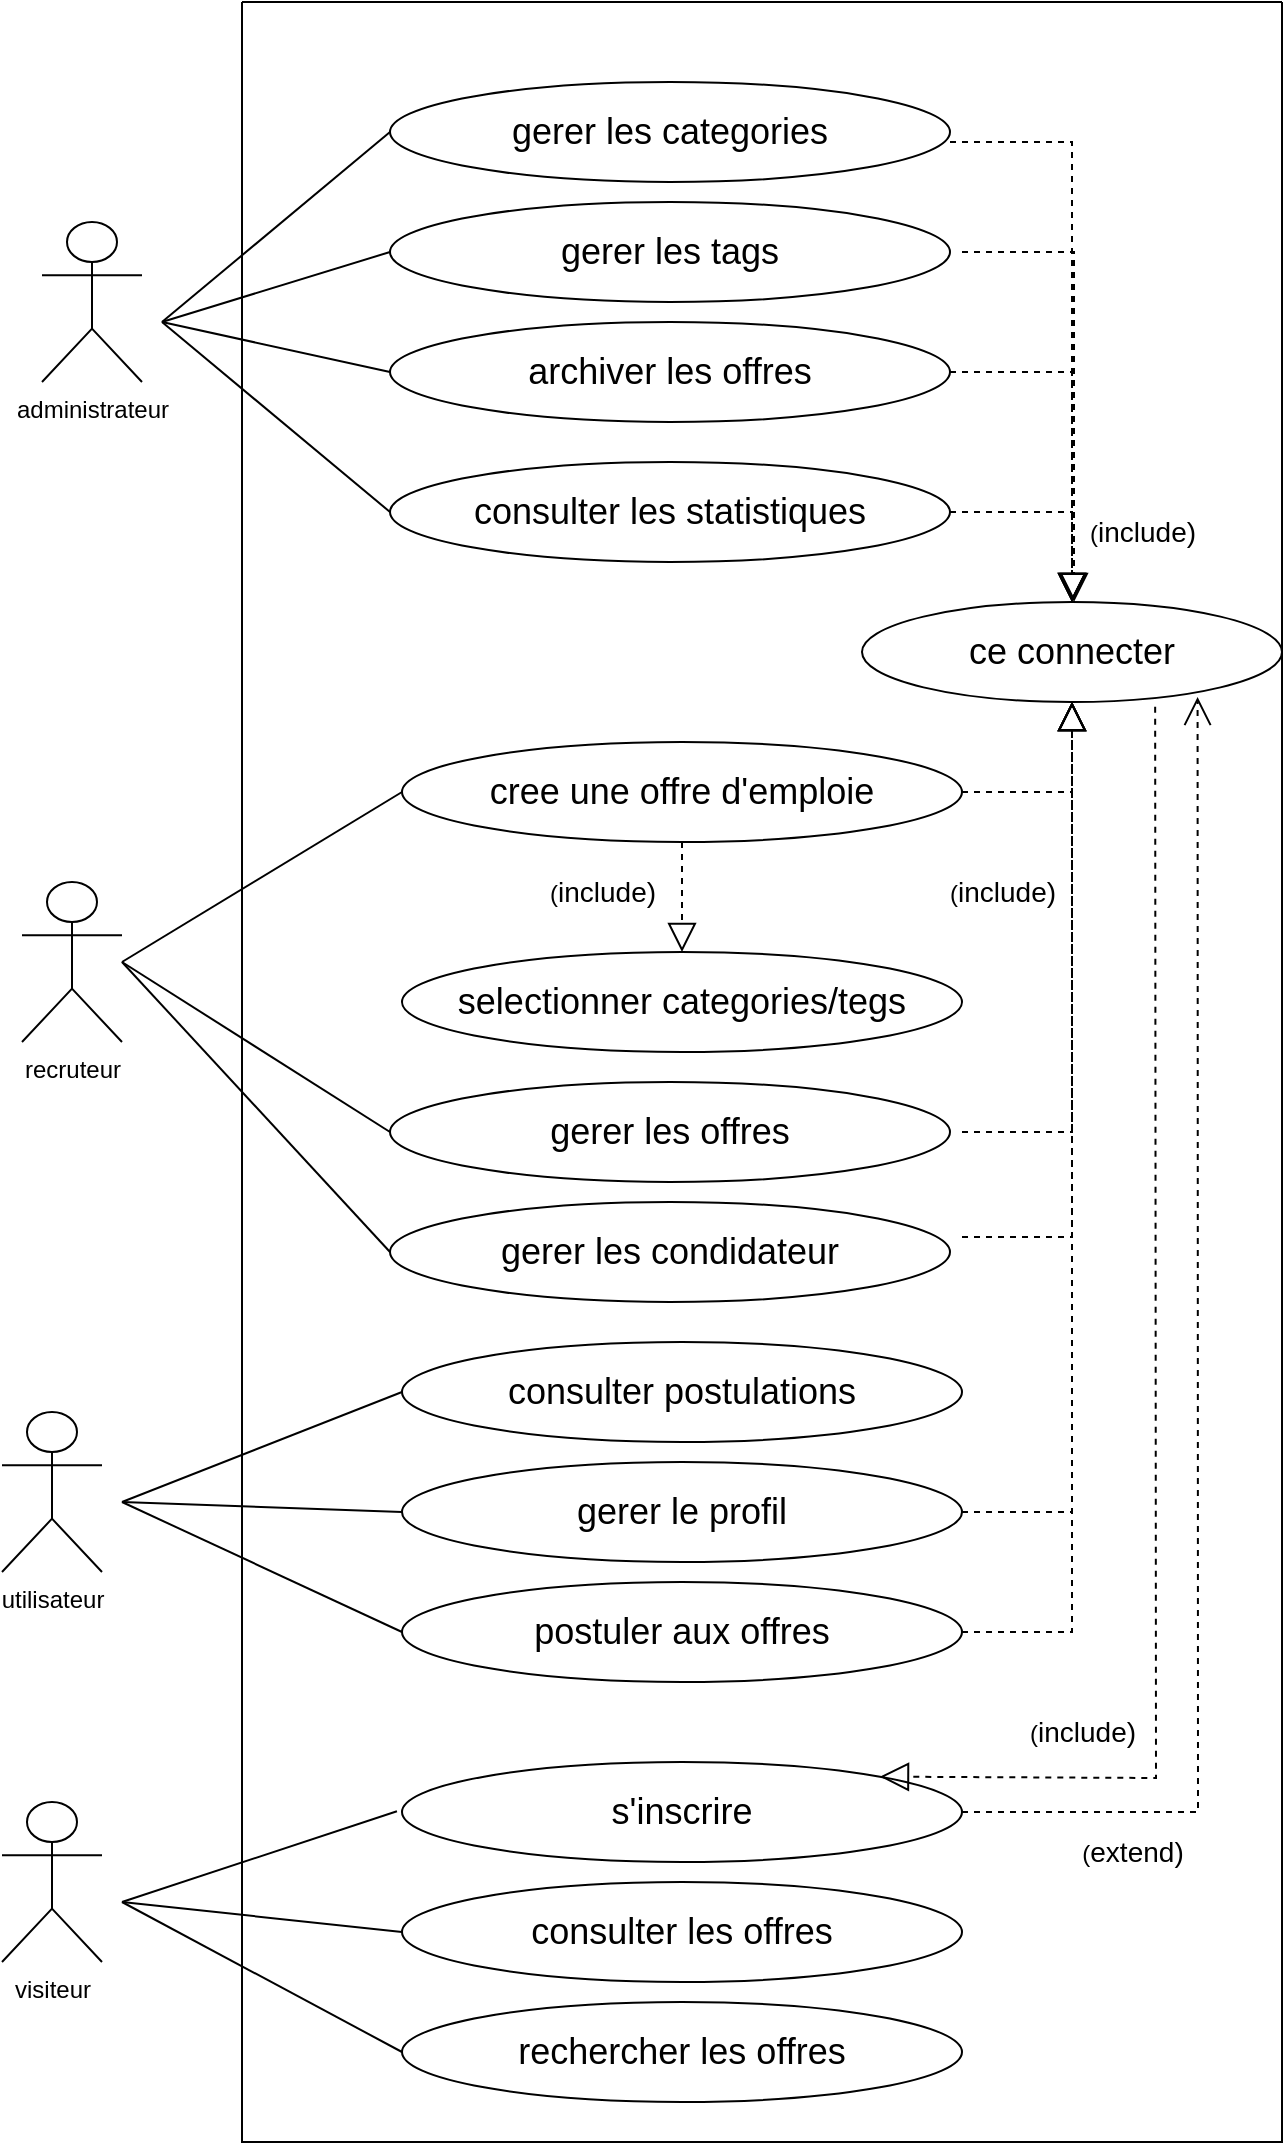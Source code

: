 <mxfile version="26.0.2">
  <diagram id="C5RBs43oDa-KdzZeNtuy" name="Page-1">
    <mxGraphModel dx="2150" dy="883" grid="1" gridSize="10" guides="1" tooltips="1" connect="1" arrows="1" fold="1" page="1" pageScale="1" pageWidth="827" pageHeight="1169" math="0" shadow="0">
      <root>
        <mxCell id="WIyWlLk6GJQsqaUBKTNV-0" />
        <mxCell id="WIyWlLk6GJQsqaUBKTNV-1" parent="WIyWlLk6GJQsqaUBKTNV-0" />
        <mxCell id="s31qBSAKNXmRd7B36Ofu-0" value="" style="swimlane;startSize=0;" parent="WIyWlLk6GJQsqaUBKTNV-1" vertex="1">
          <mxGeometry x="200" y="50" width="520" height="1070" as="geometry">
            <mxRectangle x="200" y="40" width="50" height="40" as="alternateBounds" />
          </mxGeometry>
        </mxCell>
        <mxCell id="s31qBSAKNXmRd7B36Ofu-1" value="&lt;span style=&quot;font-size: 18px;&quot;&gt;consulter les offres&lt;/span&gt;" style="ellipse;whiteSpace=wrap;html=1;" parent="s31qBSAKNXmRd7B36Ofu-0" vertex="1">
          <mxGeometry x="80" y="940" width="280" height="50" as="geometry" />
        </mxCell>
        <mxCell id="s31qBSAKNXmRd7B36Ofu-2" value="&lt;span style=&quot;font-size: 18px;&quot;&gt;rechercher&amp;nbsp;&lt;/span&gt;&lt;span style=&quot;font-size: 18px;&quot;&gt;les offres&lt;/span&gt;" style="ellipse;whiteSpace=wrap;html=1;" parent="s31qBSAKNXmRd7B36Ofu-0" vertex="1">
          <mxGeometry x="80" y="1000" width="280" height="50" as="geometry" />
        </mxCell>
        <mxCell id="s31qBSAKNXmRd7B36Ofu-7" value="&lt;span style=&quot;font-size: 18px;&quot;&gt;gerer les condidateur&lt;/span&gt;" style="ellipse;whiteSpace=wrap;html=1;" parent="s31qBSAKNXmRd7B36Ofu-0" vertex="1">
          <mxGeometry x="74" y="600" width="280" height="50" as="geometry" />
        </mxCell>
        <mxCell id="s31qBSAKNXmRd7B36Ofu-8" value="&lt;span style=&quot;font-size: 18px;&quot;&gt;gerer les offres&lt;/span&gt;" style="ellipse;whiteSpace=wrap;html=1;" parent="s31qBSAKNXmRd7B36Ofu-0" vertex="1">
          <mxGeometry x="74" y="540" width="280" height="50" as="geometry" />
        </mxCell>
        <mxCell id="s31qBSAKNXmRd7B36Ofu-9" value="&lt;span data-lucid-content=&quot;{&amp;quot;t&amp;quot;:&amp;quot;gestion des films&amp;quot;,&amp;quot;m&amp;quot;:[{&amp;quot;s&amp;quot;:0,&amp;quot;n&amp;quot;:&amp;quot;s&amp;quot;,&amp;quot;v&amp;quot;:18.667,&amp;quot;e&amp;quot;:17}]}&quot; data-lucid-type=&quot;application/vnd.lucid.text&quot;&gt;&lt;font style=&quot;font-size: 18px;&quot;&gt;cree une offre d&#39;emploie&lt;/font&gt;&lt;/span&gt;" style="ellipse;whiteSpace=wrap;html=1;" parent="s31qBSAKNXmRd7B36Ofu-0" vertex="1">
          <mxGeometry x="80" y="370" width="280" height="50" as="geometry" />
        </mxCell>
        <mxCell id="s31qBSAKNXmRd7B36Ofu-10" value="" style="endArrow=none;html=1;rounded=0;entryX=0;entryY=0.5;entryDx=0;entryDy=0;" parent="s31qBSAKNXmRd7B36Ofu-0" target="s31qBSAKNXmRd7B36Ofu-8" edge="1">
          <mxGeometry width="50" height="50" relative="1" as="geometry">
            <mxPoint x="-60" y="480" as="sourcePoint" />
            <mxPoint x="220" y="530" as="targetPoint" />
            <Array as="points" />
          </mxGeometry>
        </mxCell>
        <mxCell id="s31qBSAKNXmRd7B36Ofu-11" value="" style="endArrow=none;html=1;rounded=0;entryX=0;entryY=0.5;entryDx=0;entryDy=0;" parent="s31qBSAKNXmRd7B36Ofu-0" target="s31qBSAKNXmRd7B36Ofu-9" edge="1">
          <mxGeometry width="50" height="50" relative="1" as="geometry">
            <mxPoint x="-60" y="480" as="sourcePoint" />
            <mxPoint x="90" y="525" as="targetPoint" />
            <Array as="points" />
          </mxGeometry>
        </mxCell>
        <mxCell id="s31qBSAKNXmRd7B36Ofu-12" value="" style="endArrow=none;html=1;rounded=0;entryX=0;entryY=0.5;entryDx=0;entryDy=0;" parent="s31qBSAKNXmRd7B36Ofu-0" target="s31qBSAKNXmRd7B36Ofu-7" edge="1">
          <mxGeometry width="50" height="50" relative="1" as="geometry">
            <mxPoint x="-60" y="480" as="sourcePoint" />
            <mxPoint x="90" y="525" as="targetPoint" />
            <Array as="points" />
          </mxGeometry>
        </mxCell>
        <mxCell id="s31qBSAKNXmRd7B36Ofu-4" value="&lt;span style=&quot;font-size: 18px;&quot;&gt;postuler aux offres&lt;/span&gt;" style="ellipse;whiteSpace=wrap;html=1;" parent="s31qBSAKNXmRd7B36Ofu-0" vertex="1">
          <mxGeometry x="80" y="790" width="280" height="50" as="geometry" />
        </mxCell>
        <mxCell id="s31qBSAKNXmRd7B36Ofu-5" value="&lt;span style=&quot;font-size: 18px;&quot;&gt;gerer le profil&lt;/span&gt;" style="ellipse;whiteSpace=wrap;html=1;" parent="s31qBSAKNXmRd7B36Ofu-0" vertex="1">
          <mxGeometry x="80" y="730" width="280" height="50" as="geometry" />
        </mxCell>
        <mxCell id="s31qBSAKNXmRd7B36Ofu-6" value="&lt;span style=&quot;font-size: 18px;&quot;&gt;consulter postulations&lt;/span&gt;" style="ellipse;whiteSpace=wrap;html=1;" parent="s31qBSAKNXmRd7B36Ofu-0" vertex="1">
          <mxGeometry x="80" y="670" width="280" height="50" as="geometry" />
        </mxCell>
        <mxCell id="s31qBSAKNXmRd7B36Ofu-33" value="" style="endArrow=none;html=1;rounded=0;entryX=0;entryY=0.5;entryDx=0;entryDy=0;" parent="s31qBSAKNXmRd7B36Ofu-0" target="s31qBSAKNXmRd7B36Ofu-4" edge="1">
          <mxGeometry width="50" height="50" relative="1" as="geometry">
            <mxPoint x="-60" y="750" as="sourcePoint" />
            <mxPoint x="220" y="760" as="targetPoint" />
            <Array as="points" />
          </mxGeometry>
        </mxCell>
        <mxCell id="s31qBSAKNXmRd7B36Ofu-35" value="" style="endArrow=none;html=1;rounded=0;entryX=0;entryY=0.5;entryDx=0;entryDy=0;" parent="s31qBSAKNXmRd7B36Ofu-0" target="s31qBSAKNXmRd7B36Ofu-6" edge="1">
          <mxGeometry width="50" height="50" relative="1" as="geometry">
            <mxPoint x="-60" y="750" as="sourcePoint" />
            <mxPoint x="90" y="695" as="targetPoint" />
            <Array as="points" />
          </mxGeometry>
        </mxCell>
        <mxCell id="s31qBSAKNXmRd7B36Ofu-43" value="&lt;span style=&quot;font-size: 18px;&quot;&gt;s&#39;inscrire&lt;/span&gt;" style="ellipse;whiteSpace=wrap;html=1;" parent="s31qBSAKNXmRd7B36Ofu-0" vertex="1">
          <mxGeometry x="80" y="880" width="280" height="50" as="geometry" />
        </mxCell>
        <mxCell id="s31qBSAKNXmRd7B36Ofu-45" value="&lt;span style=&quot;font-size: 18px;&quot;&gt;archiver les offres&lt;/span&gt;" style="ellipse;whiteSpace=wrap;html=1;" parent="s31qBSAKNXmRd7B36Ofu-0" vertex="1">
          <mxGeometry x="74" y="160" width="280" height="50" as="geometry" />
        </mxCell>
        <mxCell id="s31qBSAKNXmRd7B36Ofu-46" value="&lt;span style=&quot;font-size: 18px;&quot;&gt;gerer les tags&lt;/span&gt;" style="ellipse;whiteSpace=wrap;html=1;" parent="s31qBSAKNXmRd7B36Ofu-0" vertex="1">
          <mxGeometry x="74" y="100" width="280" height="50" as="geometry" />
        </mxCell>
        <mxCell id="s31qBSAKNXmRd7B36Ofu-47" value="&lt;span data-lucid-content=&quot;{&amp;quot;t&amp;quot;:&amp;quot;gestion des films&amp;quot;,&amp;quot;m&amp;quot;:[{&amp;quot;s&amp;quot;:0,&amp;quot;n&amp;quot;:&amp;quot;s&amp;quot;,&amp;quot;v&amp;quot;:18.667,&amp;quot;e&amp;quot;:17}]}&quot; data-lucid-type=&quot;application/vnd.lucid.text&quot;&gt;&lt;font style=&quot;font-size: 18px;&quot;&gt;gerer les categories&lt;/font&gt;&lt;/span&gt;" style="ellipse;whiteSpace=wrap;html=1;" parent="s31qBSAKNXmRd7B36Ofu-0" vertex="1">
          <mxGeometry x="74" y="40" width="280" height="50" as="geometry" />
        </mxCell>
        <mxCell id="s31qBSAKNXmRd7B36Ofu-48" value="&lt;span style=&quot;font-size: 18px;&quot;&gt;consulter les statistiques&lt;/span&gt;" style="ellipse;whiteSpace=wrap;html=1;" parent="s31qBSAKNXmRd7B36Ofu-0" vertex="1">
          <mxGeometry x="74" y="230" width="280" height="50" as="geometry" />
        </mxCell>
        <mxCell id="s31qBSAKNXmRd7B36Ofu-49" value="&lt;span style=&quot;font-size: 18px;&quot;&gt;selectionner categories/tegs&lt;/span&gt;" style="ellipse;whiteSpace=wrap;html=1;" parent="s31qBSAKNXmRd7B36Ofu-0" vertex="1">
          <mxGeometry x="80" y="475" width="280" height="50" as="geometry" />
        </mxCell>
        <mxCell id="s31qBSAKNXmRd7B36Ofu-50" value="&lt;span data-lucid-content=&quot;{&amp;quot;t&amp;quot;:&amp;quot;gestion des films&amp;quot;,&amp;quot;m&amp;quot;:[{&amp;quot;s&amp;quot;:0,&amp;quot;n&amp;quot;:&amp;quot;s&amp;quot;,&amp;quot;v&amp;quot;:18.667,&amp;quot;e&amp;quot;:17}]}&quot; data-lucid-type=&quot;application/vnd.lucid.text&quot;&gt;&lt;font style=&quot;font-size: 18px;&quot;&gt;ce connecter&lt;/font&gt;&lt;/span&gt;" style="ellipse;whiteSpace=wrap;html=1;" parent="s31qBSAKNXmRd7B36Ofu-0" vertex="1">
          <mxGeometry x="310" y="300" width="210" height="50" as="geometry" />
        </mxCell>
        <mxCell id="s31qBSAKNXmRd7B36Ofu-51" value="" style="endArrow=none;html=1;rounded=0;entryX=0;entryY=0.5;entryDx=0;entryDy=0;" parent="s31qBSAKNXmRd7B36Ofu-0" edge="1">
          <mxGeometry width="50" height="50" relative="1" as="geometry">
            <mxPoint x="-40" y="160" as="sourcePoint" />
            <mxPoint x="74" y="65" as="targetPoint" />
            <Array as="points" />
          </mxGeometry>
        </mxCell>
        <mxCell id="s31qBSAKNXmRd7B36Ofu-52" value="" style="endArrow=none;html=1;rounded=0;entryX=0;entryY=0.5;entryDx=0;entryDy=0;" parent="s31qBSAKNXmRd7B36Ofu-0" edge="1">
          <mxGeometry width="50" height="50" relative="1" as="geometry">
            <mxPoint x="-40" y="160" as="sourcePoint" />
            <mxPoint x="74" y="255" as="targetPoint" />
            <Array as="points" />
          </mxGeometry>
        </mxCell>
        <mxCell id="s31qBSAKNXmRd7B36Ofu-53" value="" style="endArrow=none;html=1;rounded=0;entryX=0;entryY=0.5;entryDx=0;entryDy=0;" parent="s31qBSAKNXmRd7B36Ofu-0" target="s31qBSAKNXmRd7B36Ofu-45" edge="1">
          <mxGeometry width="50" height="50" relative="1" as="geometry">
            <mxPoint x="-40" y="160" as="sourcePoint" />
            <mxPoint x="84" y="265" as="targetPoint" />
            <Array as="points" />
          </mxGeometry>
        </mxCell>
        <mxCell id="s31qBSAKNXmRd7B36Ofu-54" value="" style="endArrow=none;html=1;rounded=0;entryX=0;entryY=0.5;entryDx=0;entryDy=0;" parent="s31qBSAKNXmRd7B36Ofu-0" target="s31qBSAKNXmRd7B36Ofu-46" edge="1">
          <mxGeometry width="50" height="50" relative="1" as="geometry">
            <mxPoint x="-40" y="160" as="sourcePoint" />
            <mxPoint x="84" y="195" as="targetPoint" />
            <Array as="points" />
          </mxGeometry>
        </mxCell>
        <mxCell id="s31qBSAKNXmRd7B36Ofu-66" value="" style="endArrow=open;endSize=12;dashed=1;html=1;rounded=0;exitX=1;exitY=0.5;exitDx=0;exitDy=0;entryX=0.799;entryY=0.949;entryDx=0;entryDy=0;entryPerimeter=0;" parent="s31qBSAKNXmRd7B36Ofu-0" source="s31qBSAKNXmRd7B36Ofu-43" target="s31qBSAKNXmRd7B36Ofu-50" edge="1">
          <mxGeometry width="160" relative="1" as="geometry">
            <mxPoint x="330" y="680" as="sourcePoint" />
            <mxPoint x="490" y="680" as="targetPoint" />
            <Array as="points">
              <mxPoint x="478" y="905" />
            </Array>
          </mxGeometry>
        </mxCell>
        <mxCell id="s31qBSAKNXmRd7B36Ofu-75" value="(&lt;span style=&quot;font-size: 14px;&quot;&gt;include)&lt;/span&gt;" style="text;html=1;align=center;verticalAlign=middle;resizable=0;points=[];autosize=1;strokeColor=none;fillColor=none;" parent="s31qBSAKNXmRd7B36Ofu-0" vertex="1">
          <mxGeometry x="380" y="850" width="80" height="30" as="geometry" />
        </mxCell>
        <mxCell id="s31qBSAKNXmRd7B36Ofu-78" value="(&lt;span style=&quot;font-size: 14px;&quot;&gt;extend&lt;/span&gt;&lt;span style=&quot;font-size: 14px;&quot;&gt;)&lt;/span&gt;" style="text;html=1;align=center;verticalAlign=middle;resizable=0;points=[];autosize=1;strokeColor=none;fillColor=none;" parent="s31qBSAKNXmRd7B36Ofu-0" vertex="1">
          <mxGeometry x="410" y="910" width="70" height="30" as="geometry" />
        </mxCell>
        <mxCell id="pxymAM-Tiz4OLTKwydcJ-0" value="" style="endArrow=block;dashed=1;endFill=0;endSize=12;html=1;rounded=0;entryX=1;entryY=0;entryDx=0;entryDy=0;exitX=0.698;exitY=1.047;exitDx=0;exitDy=0;exitPerimeter=0;" edge="1" parent="s31qBSAKNXmRd7B36Ofu-0" source="s31qBSAKNXmRd7B36Ofu-50" target="s31qBSAKNXmRd7B36Ofu-43">
          <mxGeometry width="160" relative="1" as="geometry">
            <mxPoint x="130" y="590" as="sourcePoint" />
            <mxPoint x="290" y="590" as="targetPoint" />
            <Array as="points">
              <mxPoint x="457" y="888" />
            </Array>
          </mxGeometry>
        </mxCell>
        <mxCell id="pxymAM-Tiz4OLTKwydcJ-4" value="" style="endArrow=block;dashed=1;endFill=0;endSize=12;html=1;rounded=0;exitX=0.5;exitY=1;exitDx=0;exitDy=0;entryX=0.5;entryY=0;entryDx=0;entryDy=0;" edge="1" parent="s31qBSAKNXmRd7B36Ofu-0" source="s31qBSAKNXmRd7B36Ofu-9" target="s31qBSAKNXmRd7B36Ofu-49">
          <mxGeometry width="160" relative="1" as="geometry">
            <mxPoint x="560" y="430" as="sourcePoint" />
            <mxPoint x="720" y="430" as="targetPoint" />
          </mxGeometry>
        </mxCell>
        <mxCell id="pxymAM-Tiz4OLTKwydcJ-5" value="(&lt;span style=&quot;font-size: 14px;&quot;&gt;include)&lt;/span&gt;" style="text;html=1;align=center;verticalAlign=middle;resizable=0;points=[];autosize=1;strokeColor=none;fillColor=none;" vertex="1" parent="s31qBSAKNXmRd7B36Ofu-0">
          <mxGeometry x="140" y="430" width="80" height="30" as="geometry" />
        </mxCell>
        <mxCell id="pxymAM-Tiz4OLTKwydcJ-6" value="" style="endArrow=block;dashed=1;endFill=0;endSize=12;html=1;rounded=0;entryX=0.5;entryY=1;entryDx=0;entryDy=0;exitX=1;exitY=0.5;exitDx=0;exitDy=0;" edge="1" parent="s31qBSAKNXmRd7B36Ofu-0" source="s31qBSAKNXmRd7B36Ofu-4" target="s31qBSAKNXmRd7B36Ofu-50">
          <mxGeometry width="160" relative="1" as="geometry">
            <mxPoint x="450" y="760" as="sourcePoint" />
            <mxPoint x="610" y="760" as="targetPoint" />
            <Array as="points">
              <mxPoint x="415" y="815" />
            </Array>
          </mxGeometry>
        </mxCell>
        <mxCell id="pxymAM-Tiz4OLTKwydcJ-8" value="" style="endArrow=block;dashed=1;endFill=0;endSize=12;html=1;rounded=0;exitX=1;exitY=0.5;exitDx=0;exitDy=0;" edge="1" parent="s31qBSAKNXmRd7B36Ofu-0">
          <mxGeometry width="160" relative="1" as="geometry">
            <mxPoint x="360" y="755" as="sourcePoint" />
            <mxPoint x="415" y="350" as="targetPoint" />
            <Array as="points">
              <mxPoint x="415" y="755" />
            </Array>
          </mxGeometry>
        </mxCell>
        <mxCell id="pxymAM-Tiz4OLTKwydcJ-9" value="" style="endArrow=block;dashed=1;endFill=0;endSize=12;html=1;rounded=0;exitX=1;exitY=0.5;exitDx=0;exitDy=0;" edge="1" parent="s31qBSAKNXmRd7B36Ofu-0">
          <mxGeometry width="160" relative="1" as="geometry">
            <mxPoint x="360" y="617.5" as="sourcePoint" />
            <mxPoint x="415" y="350" as="targetPoint" />
            <Array as="points">
              <mxPoint x="415" y="617.5" />
            </Array>
          </mxGeometry>
        </mxCell>
        <mxCell id="pxymAM-Tiz4OLTKwydcJ-10" value="" style="endArrow=block;dashed=1;endFill=0;endSize=12;html=1;rounded=0;exitX=1;exitY=0.5;exitDx=0;exitDy=0;" edge="1" parent="s31qBSAKNXmRd7B36Ofu-0">
          <mxGeometry width="160" relative="1" as="geometry">
            <mxPoint x="360" y="565" as="sourcePoint" />
            <mxPoint x="415" y="350" as="targetPoint" />
            <Array as="points">
              <mxPoint x="415" y="565" />
            </Array>
          </mxGeometry>
        </mxCell>
        <mxCell id="pxymAM-Tiz4OLTKwydcJ-11" value="" style="endArrow=block;dashed=1;endFill=0;endSize=12;html=1;rounded=0;exitX=1;exitY=0.5;exitDx=0;exitDy=0;" edge="1" parent="s31qBSAKNXmRd7B36Ofu-0">
          <mxGeometry width="160" relative="1" as="geometry">
            <mxPoint x="360" y="395" as="sourcePoint" />
            <mxPoint x="415" y="350" as="targetPoint" />
            <Array as="points">
              <mxPoint x="415" y="395" />
            </Array>
          </mxGeometry>
        </mxCell>
        <mxCell id="pxymAM-Tiz4OLTKwydcJ-12" value="(&lt;span style=&quot;font-size: 14px;&quot;&gt;include)&lt;/span&gt;" style="text;html=1;align=center;verticalAlign=middle;resizable=0;points=[];autosize=1;strokeColor=none;fillColor=none;" vertex="1" parent="s31qBSAKNXmRd7B36Ofu-0">
          <mxGeometry x="340" y="430" width="80" height="30" as="geometry" />
        </mxCell>
        <mxCell id="pxymAM-Tiz4OLTKwydcJ-13" value="" style="endArrow=block;dashed=1;endFill=0;endSize=12;html=1;rounded=0;exitX=1;exitY=0.5;exitDx=0;exitDy=0;entryX=0.5;entryY=0;entryDx=0;entryDy=0;" edge="1" parent="s31qBSAKNXmRd7B36Ofu-0" source="s31qBSAKNXmRd7B36Ofu-48" target="s31qBSAKNXmRd7B36Ofu-50">
          <mxGeometry width="160" relative="1" as="geometry">
            <mxPoint x="450" y="190" as="sourcePoint" />
            <mxPoint x="610" y="190" as="targetPoint" />
            <Array as="points">
              <mxPoint x="415" y="255" />
            </Array>
          </mxGeometry>
        </mxCell>
        <mxCell id="pxymAM-Tiz4OLTKwydcJ-14" value="" style="endArrow=block;dashed=1;endFill=0;endSize=12;html=1;rounded=0;exitX=1;exitY=0.5;exitDx=0;exitDy=0;" edge="1" parent="s31qBSAKNXmRd7B36Ofu-0">
          <mxGeometry width="160" relative="1" as="geometry">
            <mxPoint x="354" y="185" as="sourcePoint" />
            <mxPoint x="415" y="300" as="targetPoint" />
            <Array as="points">
              <mxPoint x="415" y="185" />
            </Array>
          </mxGeometry>
        </mxCell>
        <mxCell id="pxymAM-Tiz4OLTKwydcJ-16" value="" style="endArrow=block;dashed=1;endFill=0;endSize=12;html=1;rounded=0;exitX=1;exitY=0.5;exitDx=0;exitDy=0;" edge="1" parent="s31qBSAKNXmRd7B36Ofu-0">
          <mxGeometry width="160" relative="1" as="geometry">
            <mxPoint x="360.0" y="125" as="sourcePoint" />
            <mxPoint x="416" y="300" as="targetPoint" />
            <Array as="points">
              <mxPoint x="416" y="125" />
            </Array>
          </mxGeometry>
        </mxCell>
        <mxCell id="pxymAM-Tiz4OLTKwydcJ-17" value="" style="endArrow=block;dashed=1;endFill=0;endSize=12;html=1;rounded=0;exitX=1;exitY=0.5;exitDx=0;exitDy=0;" edge="1" parent="s31qBSAKNXmRd7B36Ofu-0">
          <mxGeometry width="160" relative="1" as="geometry">
            <mxPoint x="354" y="70" as="sourcePoint" />
            <mxPoint x="415" y="300" as="targetPoint" />
            <Array as="points">
              <mxPoint x="415" y="70" />
            </Array>
          </mxGeometry>
        </mxCell>
        <mxCell id="pxymAM-Tiz4OLTKwydcJ-59" value="(&lt;span style=&quot;font-size: 14px;&quot;&gt;include)&lt;/span&gt;" style="text;html=1;align=center;verticalAlign=middle;resizable=0;points=[];autosize=1;strokeColor=none;fillColor=none;" vertex="1" parent="s31qBSAKNXmRd7B36Ofu-0">
          <mxGeometry x="410" y="250" width="80" height="30" as="geometry" />
        </mxCell>
        <mxCell id="s31qBSAKNXmRd7B36Ofu-31" value="visiteur" style="shape=umlActor;verticalLabelPosition=bottom;verticalAlign=top;html=1;outlineConnect=0;" parent="WIyWlLk6GJQsqaUBKTNV-1" vertex="1">
          <mxGeometry x="80" y="950" width="50" height="80" as="geometry" />
        </mxCell>
        <mxCell id="s31qBSAKNXmRd7B36Ofu-37" value="" style="endArrow=none;html=1;rounded=0;entryX=0;entryY=0.5;entryDx=0;entryDy=0;" parent="WIyWlLk6GJQsqaUBKTNV-1" target="s31qBSAKNXmRd7B36Ofu-1" edge="1">
          <mxGeometry width="50" height="50" relative="1" as="geometry">
            <mxPoint x="140" y="1000" as="sourcePoint" />
            <mxPoint x="290" y="885" as="targetPoint" />
            <Array as="points" />
          </mxGeometry>
        </mxCell>
        <mxCell id="s31qBSAKNXmRd7B36Ofu-38" value="" style="endArrow=none;html=1;rounded=0;entryX=0;entryY=0.5;entryDx=0;entryDy=0;" parent="WIyWlLk6GJQsqaUBKTNV-1" target="s31qBSAKNXmRd7B36Ofu-2" edge="1">
          <mxGeometry width="50" height="50" relative="1" as="geometry">
            <mxPoint x="140" y="1000" as="sourcePoint" />
            <mxPoint x="290" y="995" as="targetPoint" />
            <Array as="points" />
          </mxGeometry>
        </mxCell>
        <mxCell id="s31qBSAKNXmRd7B36Ofu-39" value="administrateur" style="shape=umlActor;verticalLabelPosition=bottom;verticalAlign=top;html=1;outlineConnect=0;" parent="WIyWlLk6GJQsqaUBKTNV-1" vertex="1">
          <mxGeometry x="100" y="160" width="50" height="80" as="geometry" />
        </mxCell>
        <mxCell id="s31qBSAKNXmRd7B36Ofu-40" value="recruteur" style="shape=umlActor;verticalLabelPosition=bottom;verticalAlign=top;html=1;outlineConnect=0;" parent="WIyWlLk6GJQsqaUBKTNV-1" vertex="1">
          <mxGeometry x="90" y="490" width="50" height="80" as="geometry" />
        </mxCell>
        <mxCell id="s31qBSAKNXmRd7B36Ofu-44" value="" style="endArrow=none;html=1;rounded=0;entryX=-0.009;entryY=0.493;entryDx=0;entryDy=0;entryPerimeter=0;" parent="WIyWlLk6GJQsqaUBKTNV-1" target="s31qBSAKNXmRd7B36Ofu-43" edge="1">
          <mxGeometry width="50" height="50" relative="1" as="geometry">
            <mxPoint x="140" y="1000" as="sourcePoint" />
            <mxPoint x="290" y="1015" as="targetPoint" />
            <Array as="points" />
          </mxGeometry>
        </mxCell>
        <mxCell id="s31qBSAKNXmRd7B36Ofu-32" value="utilisateur" style="shape=umlActor;verticalLabelPosition=bottom;verticalAlign=top;html=1;outlineConnect=0;" parent="WIyWlLk6GJQsqaUBKTNV-1" vertex="1">
          <mxGeometry x="80" y="755" width="50" height="80" as="geometry" />
        </mxCell>
        <mxCell id="s31qBSAKNXmRd7B36Ofu-34" value="" style="endArrow=none;html=1;rounded=0;entryX=0;entryY=0.5;entryDx=0;entryDy=0;" parent="WIyWlLk6GJQsqaUBKTNV-1" target="s31qBSAKNXmRd7B36Ofu-5" edge="1">
          <mxGeometry width="50" height="50" relative="1" as="geometry">
            <mxPoint x="140" y="800" as="sourcePoint" />
            <mxPoint x="290" y="795" as="targetPoint" />
            <Array as="points" />
          </mxGeometry>
        </mxCell>
      </root>
    </mxGraphModel>
  </diagram>
</mxfile>
